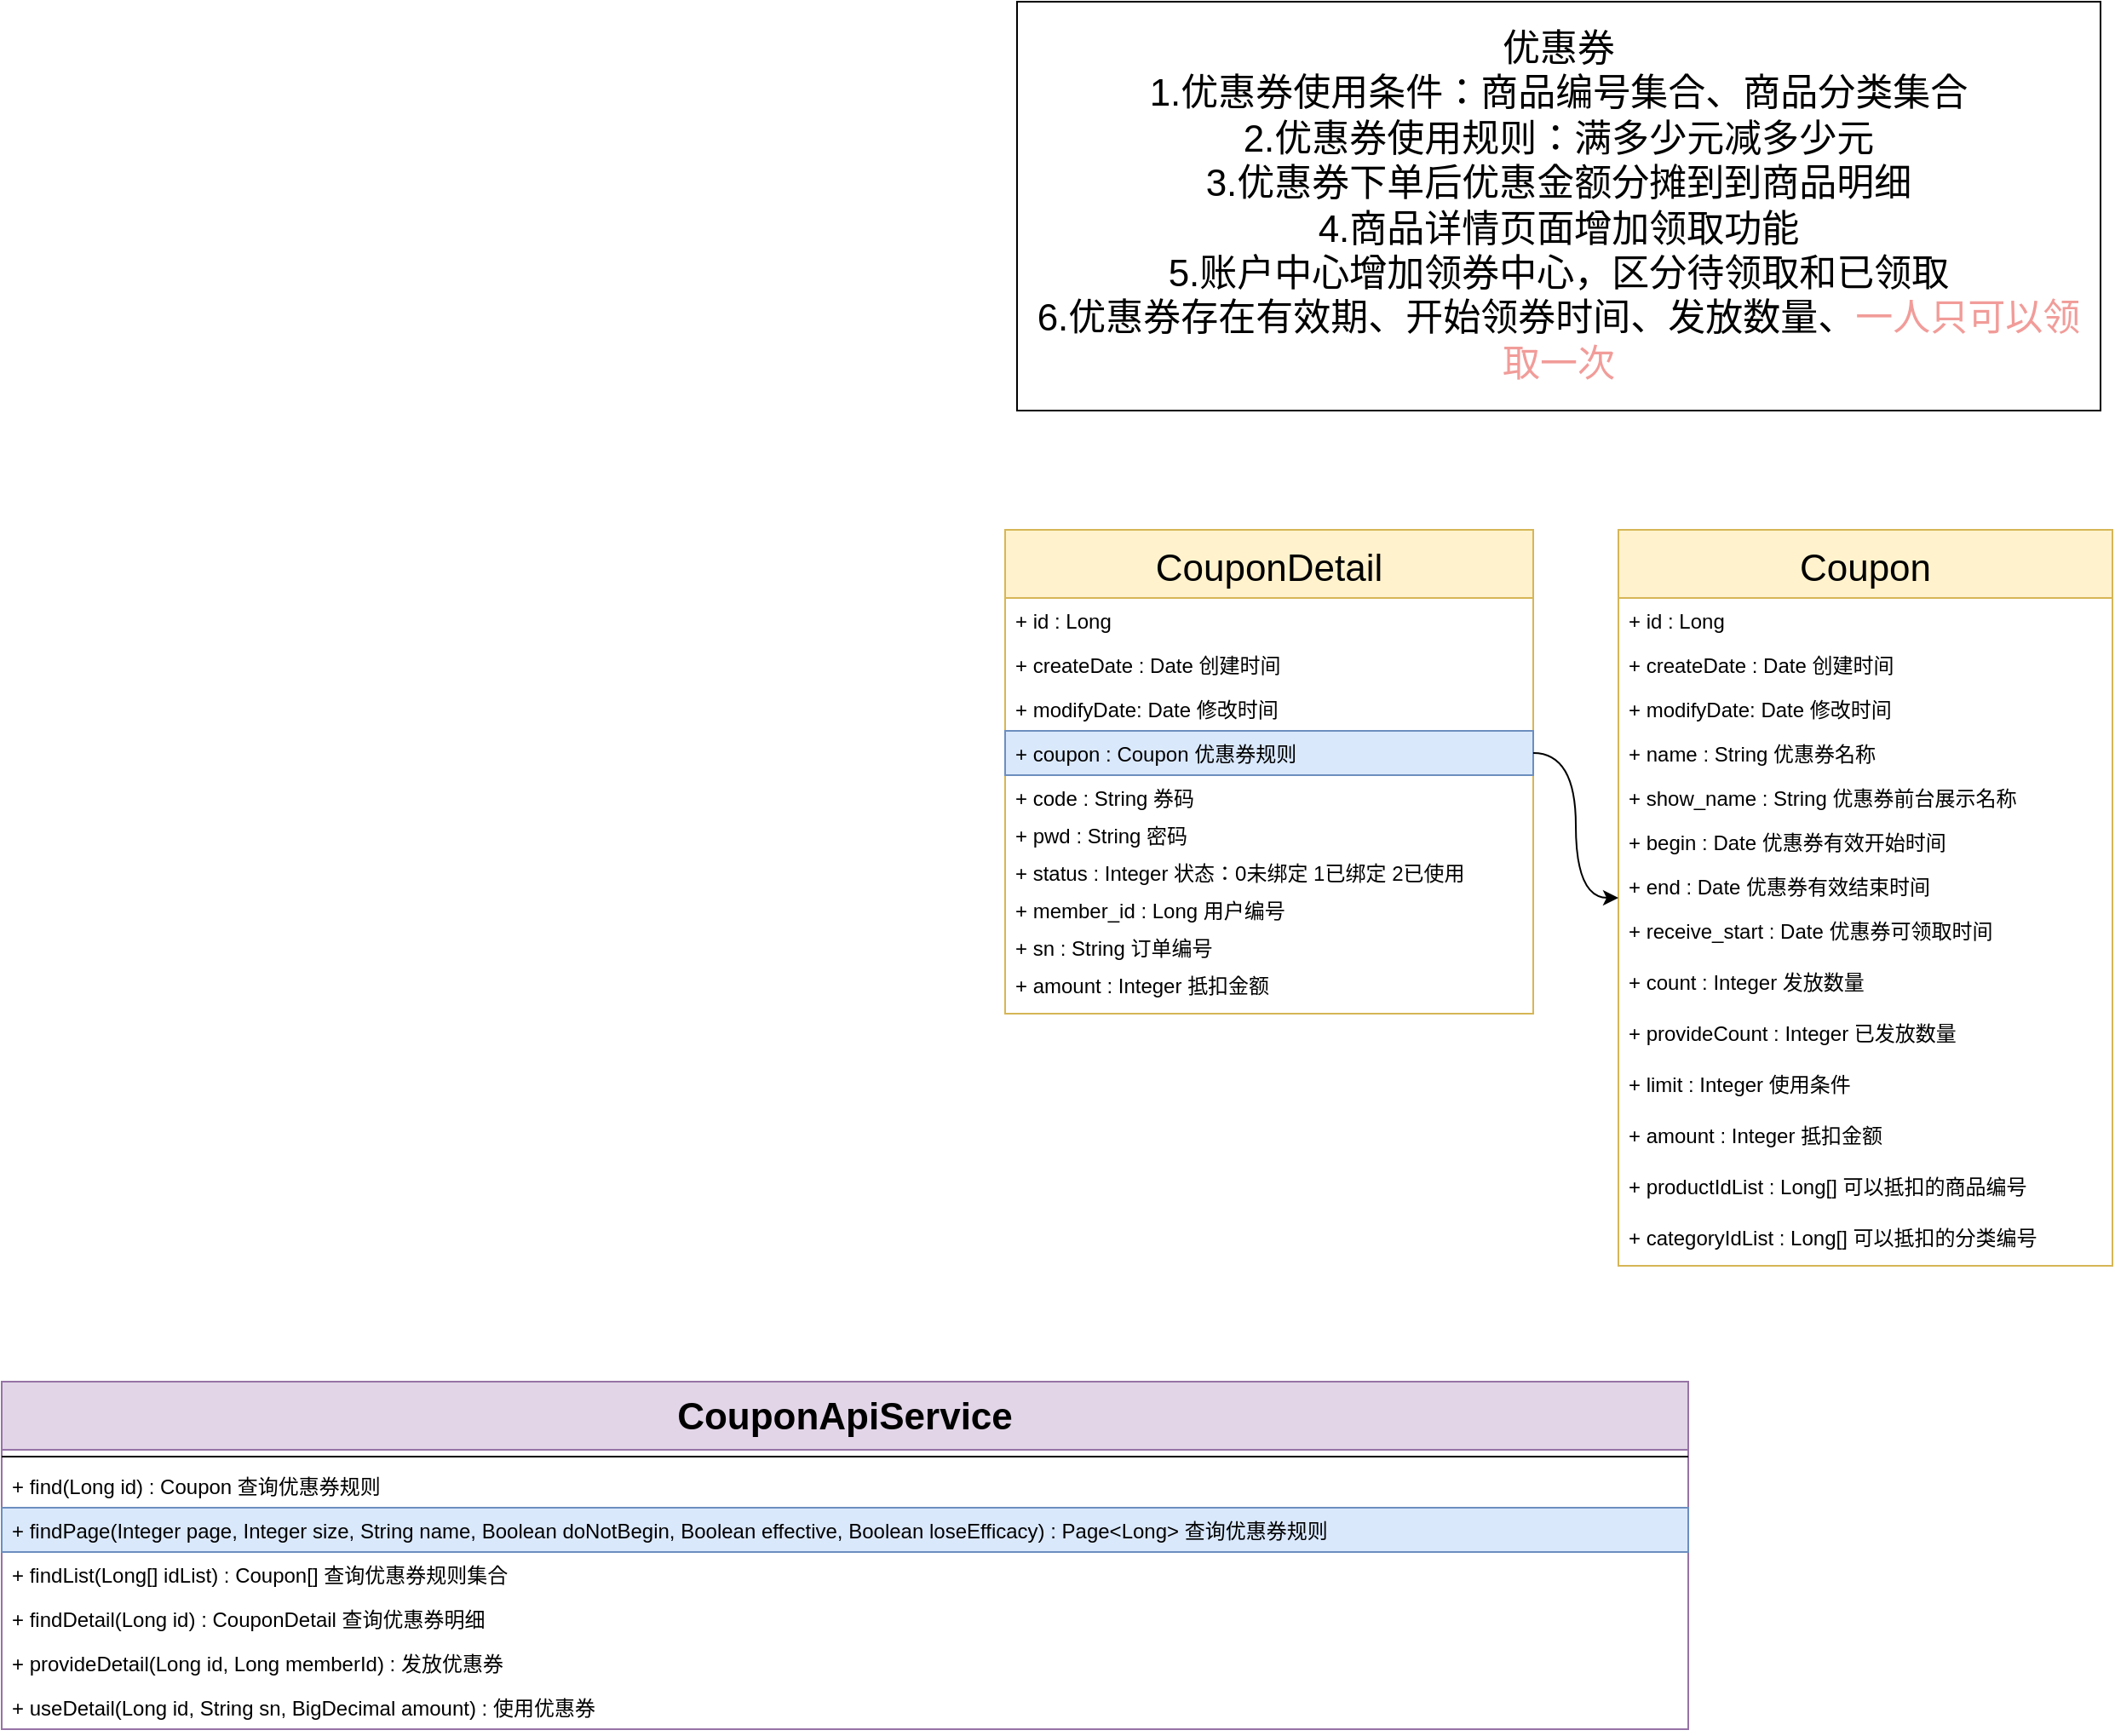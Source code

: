 <mxfile version="14.4.2" type="github">
  <diagram id="7-BjknyPTh8WhSLuoHJY" name="第 1 页">
    <mxGraphModel dx="2893" dy="1080" grid="1" gridSize="10" guides="1" tooltips="1" connect="1" arrows="1" fold="1" page="1" pageScale="1" pageWidth="827" pageHeight="1169" math="0" shadow="0">
      <root>
        <mxCell id="0" />
        <mxCell id="1" parent="0" />
        <mxCell id="1OUxAseQ3Wfj7Y-DSnkB-2" value="优惠券&lt;br style=&quot;font-size: 22px&quot;&gt;1.优惠券使用条件：商品编号集合、商品分类集合&lt;br style=&quot;font-size: 22px&quot;&gt;2.优惠券使用规则：满多少元减多少元&lt;br style=&quot;font-size: 22px&quot;&gt;3.优惠券下单后优惠金额分摊到到商品明细&lt;br style=&quot;font-size: 22px&quot;&gt;4.商品详情页面增加领取功能&lt;br style=&quot;font-size: 22px&quot;&gt;5.账户中心增加领券中心，区分待领取和已领取&lt;br&gt;6.优惠券存在有效期、开始领券时间、发放数量、&lt;font color=&quot;#f19c99&quot;&gt;一人只可以领取一次&lt;/font&gt;" style="rounded=0;whiteSpace=wrap;html=1;fontSize=22;" vertex="1" parent="1">
          <mxGeometry x="96" y="30" width="636" height="240" as="geometry" />
        </mxCell>
        <mxCell id="1OUxAseQ3Wfj7Y-DSnkB-3" value="Coupon" style="swimlane;fontStyle=0;childLayout=stackLayout;horizontal=1;startSize=40;fillColor=#fff2cc;horizontalStack=0;resizeParent=1;resizeParentMax=0;resizeLast=0;collapsible=1;marginBottom=0;fontSize=22;strokeColor=#d6b656;" vertex="1" parent="1">
          <mxGeometry x="449" y="340" width="290" height="432" as="geometry">
            <mxRectangle x="220" y="370" width="160" height="30" as="alternateBounds" />
          </mxGeometry>
        </mxCell>
        <mxCell id="1OUxAseQ3Wfj7Y-DSnkB-4" value="+ id : Long" style="text;strokeColor=none;fillColor=none;align=left;verticalAlign=top;spacingLeft=4;spacingRight=4;overflow=hidden;rotatable=0;points=[[0,0.5],[1,0.5]];portConstraint=eastwest;" vertex="1" parent="1OUxAseQ3Wfj7Y-DSnkB-3">
          <mxGeometry y="40" width="290" height="26" as="geometry" />
        </mxCell>
        <mxCell id="1OUxAseQ3Wfj7Y-DSnkB-28" value="+ createDate : Date 创建时间" style="text;strokeColor=none;fillColor=none;align=left;verticalAlign=top;spacingLeft=4;spacingRight=4;overflow=hidden;rotatable=0;points=[[0,0.5],[1,0.5]];portConstraint=eastwest;" vertex="1" parent="1OUxAseQ3Wfj7Y-DSnkB-3">
          <mxGeometry y="66" width="290" height="26" as="geometry" />
        </mxCell>
        <mxCell id="1OUxAseQ3Wfj7Y-DSnkB-29" value="+ modifyDate: Date 修改时间" style="text;strokeColor=none;fillColor=none;align=left;verticalAlign=top;spacingLeft=4;spacingRight=4;overflow=hidden;rotatable=0;points=[[0,0.5],[1,0.5]];portConstraint=eastwest;" vertex="1" parent="1OUxAseQ3Wfj7Y-DSnkB-3">
          <mxGeometry y="92" width="290" height="26" as="geometry" />
        </mxCell>
        <mxCell id="1OUxAseQ3Wfj7Y-DSnkB-5" value="+ name : String 优惠券名称" style="text;strokeColor=none;fillColor=none;align=left;verticalAlign=top;spacingLeft=4;spacingRight=4;overflow=hidden;rotatable=0;points=[[0,0.5],[1,0.5]];portConstraint=eastwest;" vertex="1" parent="1OUxAseQ3Wfj7Y-DSnkB-3">
          <mxGeometry y="118" width="290" height="26" as="geometry" />
        </mxCell>
        <mxCell id="1OUxAseQ3Wfj7Y-DSnkB-24" value="+ show_name : String 优惠券前台展示名称" style="text;strokeColor=none;fillColor=none;align=left;verticalAlign=top;spacingLeft=4;spacingRight=4;overflow=hidden;rotatable=0;points=[[0,0.5],[1,0.5]];portConstraint=eastwest;" vertex="1" parent="1OUxAseQ3Wfj7Y-DSnkB-3">
          <mxGeometry y="144" width="290" height="26" as="geometry" />
        </mxCell>
        <mxCell id="1OUxAseQ3Wfj7Y-DSnkB-6" value="+ begin : Date 优惠券有效开始时间" style="text;strokeColor=none;fillColor=none;align=left;verticalAlign=top;spacingLeft=4;spacingRight=4;overflow=hidden;rotatable=0;points=[[0,0.5],[1,0.5]];portConstraint=eastwest;" vertex="1" parent="1OUxAseQ3Wfj7Y-DSnkB-3">
          <mxGeometry y="170" width="290" height="26" as="geometry" />
        </mxCell>
        <mxCell id="1OUxAseQ3Wfj7Y-DSnkB-7" value="+ end : Date 优惠券有效结束时间" style="text;strokeColor=none;fillColor=none;align=left;verticalAlign=top;spacingLeft=4;spacingRight=4;overflow=hidden;rotatable=0;points=[[0,0.5],[1,0.5]];portConstraint=eastwest;" vertex="1" parent="1OUxAseQ3Wfj7Y-DSnkB-3">
          <mxGeometry y="196" width="290" height="26" as="geometry" />
        </mxCell>
        <mxCell id="1OUxAseQ3Wfj7Y-DSnkB-22" value="+ receive_start : Date 优惠券可领取时间" style="text;strokeColor=none;fillColor=none;align=left;verticalAlign=top;spacingLeft=4;spacingRight=4;overflow=hidden;rotatable=0;points=[[0,0.5],[1,0.5]];portConstraint=eastwest;" vertex="1" parent="1OUxAseQ3Wfj7Y-DSnkB-3">
          <mxGeometry y="222" width="290" height="30" as="geometry" />
        </mxCell>
        <mxCell id="1OUxAseQ3Wfj7Y-DSnkB-23" value="+ count : Integer 发放数量" style="text;strokeColor=none;fillColor=none;align=left;verticalAlign=top;spacingLeft=4;spacingRight=4;overflow=hidden;rotatable=0;points=[[0,0.5],[1,0.5]];portConstraint=eastwest;" vertex="1" parent="1OUxAseQ3Wfj7Y-DSnkB-3">
          <mxGeometry y="252" width="290" height="30" as="geometry" />
        </mxCell>
        <mxCell id="1OUxAseQ3Wfj7Y-DSnkB-26" value="+ provideCount : Integer 已发放数量" style="text;strokeColor=none;fillColor=none;align=left;verticalAlign=top;spacingLeft=4;spacingRight=4;overflow=hidden;rotatable=0;points=[[0,0.5],[1,0.5]];portConstraint=eastwest;" vertex="1" parent="1OUxAseQ3Wfj7Y-DSnkB-3">
          <mxGeometry y="282" width="290" height="30" as="geometry" />
        </mxCell>
        <mxCell id="1OUxAseQ3Wfj7Y-DSnkB-25" value="+ limit : Integer 使用条件" style="text;strokeColor=none;fillColor=none;align=left;verticalAlign=top;spacingLeft=4;spacingRight=4;overflow=hidden;rotatable=0;points=[[0,0.5],[1,0.5]];portConstraint=eastwest;" vertex="1" parent="1OUxAseQ3Wfj7Y-DSnkB-3">
          <mxGeometry y="312" width="290" height="30" as="geometry" />
        </mxCell>
        <mxCell id="1OUxAseQ3Wfj7Y-DSnkB-27" value="+ amount : Integer 抵扣金额" style="text;strokeColor=none;fillColor=none;align=left;verticalAlign=top;spacingLeft=4;spacingRight=4;overflow=hidden;rotatable=0;points=[[0,0.5],[1,0.5]];portConstraint=eastwest;" vertex="1" parent="1OUxAseQ3Wfj7Y-DSnkB-3">
          <mxGeometry y="342" width="290" height="30" as="geometry" />
        </mxCell>
        <mxCell id="1OUxAseQ3Wfj7Y-DSnkB-36" value="+ productIdList : Long[] 可以抵扣的商品编号" style="text;strokeColor=none;fillColor=none;align=left;verticalAlign=top;spacingLeft=4;spacingRight=4;overflow=hidden;rotatable=0;points=[[0,0.5],[1,0.5]];portConstraint=eastwest;" vertex="1" parent="1OUxAseQ3Wfj7Y-DSnkB-3">
          <mxGeometry y="372" width="290" height="30" as="geometry" />
        </mxCell>
        <mxCell id="1OUxAseQ3Wfj7Y-DSnkB-37" value="+ categoryIdList : Long[] 可以抵扣的分类编号" style="text;strokeColor=none;fillColor=none;align=left;verticalAlign=top;spacingLeft=4;spacingRight=4;overflow=hidden;rotatable=0;points=[[0,0.5],[1,0.5]];portConstraint=eastwest;" vertex="1" parent="1OUxAseQ3Wfj7Y-DSnkB-3">
          <mxGeometry y="402" width="290" height="30" as="geometry" />
        </mxCell>
        <mxCell id="1OUxAseQ3Wfj7Y-DSnkB-18" value="CouponDetail" style="swimlane;fontStyle=0;childLayout=stackLayout;horizontal=1;startSize=40;fillColor=#fff2cc;horizontalStack=0;resizeParent=1;resizeParentMax=0;resizeLast=0;collapsible=1;marginBottom=0;fontSize=22;strokeColor=#d6b656;" vertex="1" parent="1">
          <mxGeometry x="89" y="340" width="310" height="284" as="geometry" />
        </mxCell>
        <mxCell id="1OUxAseQ3Wfj7Y-DSnkB-19" value="+ id : Long" style="text;strokeColor=none;fillColor=none;align=left;verticalAlign=top;spacingLeft=4;spacingRight=4;overflow=hidden;rotatable=0;points=[[0,0.5],[1,0.5]];portConstraint=eastwest;" vertex="1" parent="1OUxAseQ3Wfj7Y-DSnkB-18">
          <mxGeometry y="40" width="310" height="26" as="geometry" />
        </mxCell>
        <mxCell id="1OUxAseQ3Wfj7Y-DSnkB-38" value="+ createDate : Date 创建时间" style="text;strokeColor=none;fillColor=none;align=left;verticalAlign=top;spacingLeft=4;spacingRight=4;overflow=hidden;rotatable=0;points=[[0,0.5],[1,0.5]];portConstraint=eastwest;" vertex="1" parent="1OUxAseQ3Wfj7Y-DSnkB-18">
          <mxGeometry y="66" width="310" height="26" as="geometry" />
        </mxCell>
        <mxCell id="1OUxAseQ3Wfj7Y-DSnkB-39" value="+ modifyDate: Date 修改时间" style="text;strokeColor=none;fillColor=none;align=left;verticalAlign=top;spacingLeft=4;spacingRight=4;overflow=hidden;rotatable=0;points=[[0,0.5],[1,0.5]];portConstraint=eastwest;" vertex="1" parent="1OUxAseQ3Wfj7Y-DSnkB-18">
          <mxGeometry y="92" width="310" height="26" as="geometry" />
        </mxCell>
        <mxCell id="1OUxAseQ3Wfj7Y-DSnkB-20" value="+ coupon : Coupon 优惠券规则" style="text;strokeColor=#6c8ebf;fillColor=#dae8fc;align=left;verticalAlign=top;spacingLeft=4;spacingRight=4;overflow=hidden;rotatable=0;points=[[0,0.5],[1,0.5]];portConstraint=eastwest;" vertex="1" parent="1OUxAseQ3Wfj7Y-DSnkB-18">
          <mxGeometry y="118" width="310" height="26" as="geometry" />
        </mxCell>
        <mxCell id="1OUxAseQ3Wfj7Y-DSnkB-21" value="+ code : String 券码" style="text;strokeColor=none;fillColor=none;align=left;verticalAlign=top;spacingLeft=4;spacingRight=4;overflow=hidden;rotatable=0;points=[[0,0.5],[1,0.5]];portConstraint=eastwest;" vertex="1" parent="1OUxAseQ3Wfj7Y-DSnkB-18">
          <mxGeometry y="144" width="310" height="22" as="geometry" />
        </mxCell>
        <mxCell id="1OUxAseQ3Wfj7Y-DSnkB-41" value="+ pwd : String 密码" style="text;strokeColor=none;fillColor=none;align=left;verticalAlign=top;spacingLeft=4;spacingRight=4;overflow=hidden;rotatable=0;points=[[0,0.5],[1,0.5]];portConstraint=eastwest;" vertex="1" parent="1OUxAseQ3Wfj7Y-DSnkB-18">
          <mxGeometry y="166" width="310" height="22" as="geometry" />
        </mxCell>
        <mxCell id="1OUxAseQ3Wfj7Y-DSnkB-42" value="+ status : Integer 状态：0未绑定 1已绑定 2已使用" style="text;strokeColor=none;fillColor=none;align=left;verticalAlign=top;spacingLeft=4;spacingRight=4;overflow=hidden;rotatable=0;points=[[0,0.5],[1,0.5]];portConstraint=eastwest;" vertex="1" parent="1OUxAseQ3Wfj7Y-DSnkB-18">
          <mxGeometry y="188" width="310" height="22" as="geometry" />
        </mxCell>
        <mxCell id="1OUxAseQ3Wfj7Y-DSnkB-44" value="+ member_id : Long 用户编号" style="text;strokeColor=none;fillColor=none;align=left;verticalAlign=top;spacingLeft=4;spacingRight=4;overflow=hidden;rotatable=0;points=[[0,0.5],[1,0.5]];portConstraint=eastwest;" vertex="1" parent="1OUxAseQ3Wfj7Y-DSnkB-18">
          <mxGeometry y="210" width="310" height="22" as="geometry" />
        </mxCell>
        <mxCell id="1OUxAseQ3Wfj7Y-DSnkB-43" value="+ sn : String 订单编号" style="text;strokeColor=none;fillColor=none;align=left;verticalAlign=top;spacingLeft=4;spacingRight=4;overflow=hidden;rotatable=0;points=[[0,0.5],[1,0.5]];portConstraint=eastwest;" vertex="1" parent="1OUxAseQ3Wfj7Y-DSnkB-18">
          <mxGeometry y="232" width="310" height="22" as="geometry" />
        </mxCell>
        <mxCell id="1OUxAseQ3Wfj7Y-DSnkB-45" value="+ amount : Integer 抵扣金额" style="text;strokeColor=none;fillColor=none;align=left;verticalAlign=top;spacingLeft=4;spacingRight=4;overflow=hidden;rotatable=0;points=[[0,0.5],[1,0.5]];portConstraint=eastwest;" vertex="1" parent="1OUxAseQ3Wfj7Y-DSnkB-18">
          <mxGeometry y="254" width="310" height="30" as="geometry" />
        </mxCell>
        <mxCell id="1OUxAseQ3Wfj7Y-DSnkB-46" style="edgeStyle=orthogonalEdgeStyle;curved=1;rounded=0;orthogonalLoop=1;jettySize=auto;html=1;exitX=1;exitY=0.5;exitDx=0;exitDy=0;fontSize=22;" edge="1" parent="1" source="1OUxAseQ3Wfj7Y-DSnkB-20" target="1OUxAseQ3Wfj7Y-DSnkB-3">
          <mxGeometry relative="1" as="geometry" />
        </mxCell>
        <mxCell id="1OUxAseQ3Wfj7Y-DSnkB-49" value="CouponApiService" style="swimlane;fontStyle=1;align=center;verticalAlign=top;childLayout=stackLayout;horizontal=1;startSize=40;horizontalStack=0;resizeParent=1;resizeParentMax=0;resizeLast=0;collapsible=1;marginBottom=0;fontSize=22;fillColor=#e1d5e7;strokeColor=#9673a6;" vertex="1" parent="1">
          <mxGeometry x="-500" y="840" width="990" height="204" as="geometry" />
        </mxCell>
        <mxCell id="1OUxAseQ3Wfj7Y-DSnkB-51" value="" style="line;strokeWidth=1;fillColor=none;align=left;verticalAlign=middle;spacingTop=-1;spacingLeft=3;spacingRight=3;rotatable=0;labelPosition=right;points=[];portConstraint=eastwest;" vertex="1" parent="1OUxAseQ3Wfj7Y-DSnkB-49">
          <mxGeometry y="40" width="990" height="8" as="geometry" />
        </mxCell>
        <mxCell id="1OUxAseQ3Wfj7Y-DSnkB-52" value="+ find(Long id) : Coupon 查询优惠券规则" style="text;strokeColor=none;fillColor=none;align=left;verticalAlign=top;spacingLeft=4;spacingRight=4;overflow=hidden;rotatable=0;points=[[0,0.5],[1,0.5]];portConstraint=eastwest;" vertex="1" parent="1OUxAseQ3Wfj7Y-DSnkB-49">
          <mxGeometry y="48" width="990" height="26" as="geometry" />
        </mxCell>
        <mxCell id="1OUxAseQ3Wfj7Y-DSnkB-66" value="+ findPage(Integer page, Integer size, String name, Boolean doNotBegin, Boolean effective, Boolean loseEfficacy) : Page&lt;Long&gt; 查询优惠券规则" style="text;strokeColor=#6c8ebf;fillColor=#dae8fc;align=left;verticalAlign=top;spacingLeft=4;spacingRight=4;overflow=hidden;rotatable=0;points=[[0,0.5],[1,0.5]];portConstraint=eastwest;" vertex="1" parent="1OUxAseQ3Wfj7Y-DSnkB-49">
          <mxGeometry y="74" width="990" height="26" as="geometry" />
        </mxCell>
        <mxCell id="1OUxAseQ3Wfj7Y-DSnkB-62" value="+ findList(Long[] idList) : Coupon[] 查询优惠券规则集合" style="text;strokeColor=none;fillColor=none;align=left;verticalAlign=top;spacingLeft=4;spacingRight=4;overflow=hidden;rotatable=0;points=[[0,0.5],[1,0.5]];portConstraint=eastwest;" vertex="1" parent="1OUxAseQ3Wfj7Y-DSnkB-49">
          <mxGeometry y="100" width="990" height="26" as="geometry" />
        </mxCell>
        <mxCell id="1OUxAseQ3Wfj7Y-DSnkB-63" value="+ findDetail(Long id) : CouponDetail 查询优惠券明细" style="text;strokeColor=none;fillColor=none;align=left;verticalAlign=top;spacingLeft=4;spacingRight=4;overflow=hidden;rotatable=0;points=[[0,0.5],[1,0.5]];portConstraint=eastwest;" vertex="1" parent="1OUxAseQ3Wfj7Y-DSnkB-49">
          <mxGeometry y="126" width="990" height="26" as="geometry" />
        </mxCell>
        <mxCell id="1OUxAseQ3Wfj7Y-DSnkB-64" value="+ provideDetail(Long id, Long memberId) : 发放优惠券" style="text;strokeColor=none;fillColor=none;align=left;verticalAlign=top;spacingLeft=4;spacingRight=4;overflow=hidden;rotatable=0;points=[[0,0.5],[1,0.5]];portConstraint=eastwest;" vertex="1" parent="1OUxAseQ3Wfj7Y-DSnkB-49">
          <mxGeometry y="152" width="990" height="26" as="geometry" />
        </mxCell>
        <mxCell id="1OUxAseQ3Wfj7Y-DSnkB-65" value="+ useDetail(Long id, String sn, BigDecimal amount) : 使用优惠券" style="text;strokeColor=none;fillColor=none;align=left;verticalAlign=top;spacingLeft=4;spacingRight=4;overflow=hidden;rotatable=0;points=[[0,0.5],[1,0.5]];portConstraint=eastwest;" vertex="1" parent="1OUxAseQ3Wfj7Y-DSnkB-49">
          <mxGeometry y="178" width="990" height="26" as="geometry" />
        </mxCell>
      </root>
    </mxGraphModel>
  </diagram>
</mxfile>
